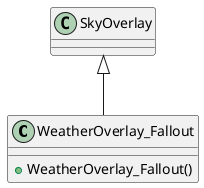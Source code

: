 @startuml
class WeatherOverlay_Fallout {
    + WeatherOverlay_Fallout()
}
SkyOverlay <|-- WeatherOverlay_Fallout
@enduml
